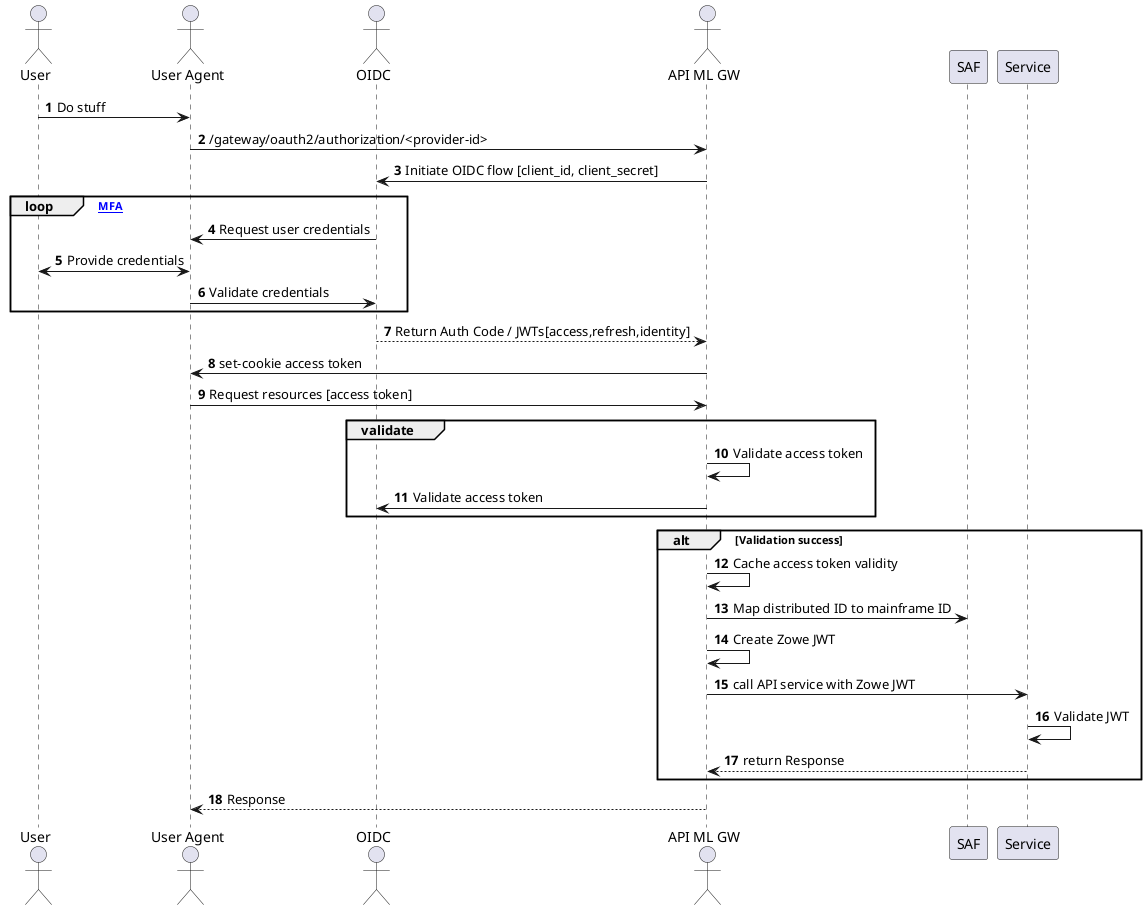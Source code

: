 @startuml
'https://plantuml.com/sequence-diagram

autonumber
actor User
actor "User Agent" as Agent
actor OIDC as OIDC
actor "API ML GW" as GW

User -> Agent: Do stuff
Agent -> GW: /gateway/oauth2/authorization/<provider-id>
GW -> OIDC: Initiate OIDC flow [client_id, client_secret]
loop [MFA]
OIDC -> Agent: Request user credentials
User <-> Agent: Provide credentials
Agent -> OIDC: Validate credentials
end
OIDC --> GW: Return Auth Code / JWTs[access,refresh,identity]
GW -> Agent: set-cookie access token
Agent -> GW: Request resources [access token]
group validate
GW -> GW: Validate access token
GW -> OIDC: Validate access token
end
alt Validation success
GW -> GW: Cache access token validity
GW -> SAF: Map distributed ID to mainframe ID
GW -> GW: Create Zowe JWT
GW -> Service: call API service with Zowe JWT
Service -> Service: Validate JWT
Service --> GW: return Response
end
GW --> Agent: Response


@enduml